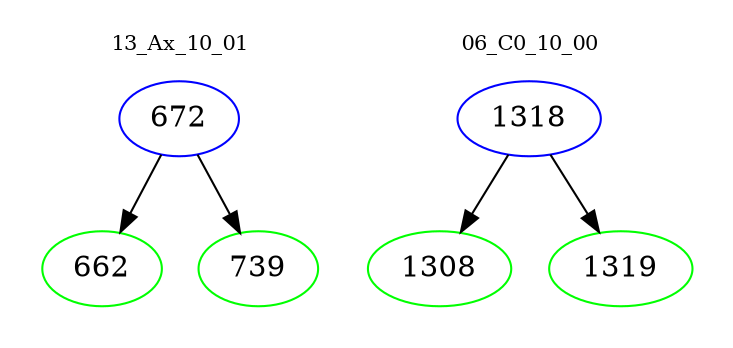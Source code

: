 digraph{
subgraph cluster_0 {
color = white
label = "13_Ax_10_01";
fontsize=10;
T0_672 [label="672", color="blue"]
T0_672 -> T0_662 [color="black"]
T0_662 [label="662", color="green"]
T0_672 -> T0_739 [color="black"]
T0_739 [label="739", color="green"]
}
subgraph cluster_1 {
color = white
label = "06_C0_10_00";
fontsize=10;
T1_1318 [label="1318", color="blue"]
T1_1318 -> T1_1308 [color="black"]
T1_1308 [label="1308", color="green"]
T1_1318 -> T1_1319 [color="black"]
T1_1319 [label="1319", color="green"]
}
}
